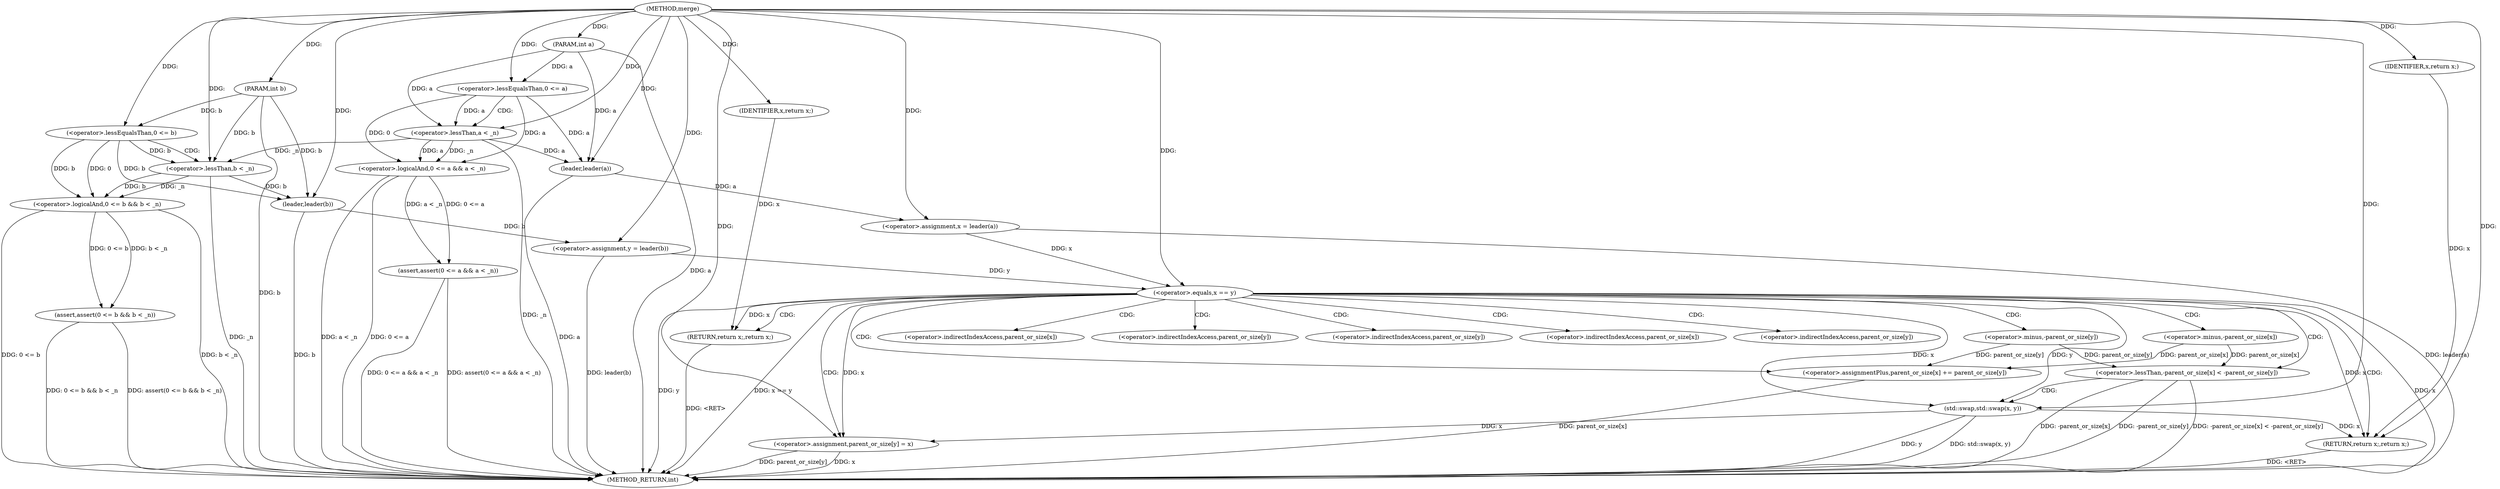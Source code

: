 digraph "merge" {  
"1002841" [label = "(METHOD,merge)" ]
"1002904" [label = "(METHOD_RETURN,int)" ]
"1002842" [label = "(PARAM,int a)" ]
"1002843" [label = "(PARAM,int b)" ]
"1002845" [label = "(assert,assert(0 <= a && a < _n))" ]
"1002853" [label = "(assert,assert(0 <= b && b < _n))" ]
"1002862" [label = "(<operator>.assignment,x = leader(a))" ]
"1002867" [label = "(<operator>.assignment,y = leader(b))" ]
"1002890" [label = "(<operator>.assignmentPlus,parent_or_size[x] += parent_or_size[y])" ]
"1002897" [label = "(<operator>.assignment,parent_or_size[y] = x)" ]
"1002902" [label = "(RETURN,return x;,return x;)" ]
"1002872" [label = "(<operator>.equals,x == y)" ]
"1002875" [label = "(RETURN,return x;,return x;)" ]
"1002878" [label = "(<operator>.lessThan,-parent_or_size[x] < -parent_or_size[y])" ]
"1002887" [label = "(std::swap,std::swap(x, y))" ]
"1002903" [label = "(IDENTIFIER,x,return x;)" ]
"1002846" [label = "(<operator>.logicalAnd,0 <= a && a < _n)" ]
"1002854" [label = "(<operator>.logicalAnd,0 <= b && b < _n)" ]
"1002864" [label = "(leader,leader(a))" ]
"1002869" [label = "(leader,leader(b))" ]
"1002876" [label = "(IDENTIFIER,x,return x;)" ]
"1002847" [label = "(<operator>.lessEqualsThan,0 <= a)" ]
"1002850" [label = "(<operator>.lessThan,a < _n)" ]
"1002855" [label = "(<operator>.lessEqualsThan,0 <= b)" ]
"1002858" [label = "(<operator>.lessThan,b < _n)" ]
"1002879" [label = "(<operator>.minus,-parent_or_size[x])" ]
"1002883" [label = "(<operator>.minus,-parent_or_size[y])" ]
"1002891" [label = "(<operator>.indirectIndexAccess,parent_or_size[x])" ]
"1002894" [label = "(<operator>.indirectIndexAccess,parent_or_size[y])" ]
"1002898" [label = "(<operator>.indirectIndexAccess,parent_or_size[y])" ]
"1002880" [label = "(<operator>.indirectIndexAccess,parent_or_size[x])" ]
"1002884" [label = "(<operator>.indirectIndexAccess,parent_or_size[y])" ]
  "1002875" -> "1002904"  [ label = "DDG: <RET>"] 
  "1002842" -> "1002904"  [ label = "DDG: a"] 
  "1002843" -> "1002904"  [ label = "DDG: b"] 
  "1002846" -> "1002904"  [ label = "DDG: 0 <= a"] 
  "1002850" -> "1002904"  [ label = "DDG: _n"] 
  "1002846" -> "1002904"  [ label = "DDG: a < _n"] 
  "1002845" -> "1002904"  [ label = "DDG: 0 <= a && a < _n"] 
  "1002845" -> "1002904"  [ label = "DDG: assert(0 <= a && a < _n)"] 
  "1002854" -> "1002904"  [ label = "DDG: 0 <= b"] 
  "1002858" -> "1002904"  [ label = "DDG: _n"] 
  "1002854" -> "1002904"  [ label = "DDG: b < _n"] 
  "1002853" -> "1002904"  [ label = "DDG: 0 <= b && b < _n"] 
  "1002853" -> "1002904"  [ label = "DDG: assert(0 <= b && b < _n)"] 
  "1002864" -> "1002904"  [ label = "DDG: a"] 
  "1002862" -> "1002904"  [ label = "DDG: leader(a)"] 
  "1002869" -> "1002904"  [ label = "DDG: b"] 
  "1002867" -> "1002904"  [ label = "DDG: leader(b)"] 
  "1002872" -> "1002904"  [ label = "DDG: x"] 
  "1002872" -> "1002904"  [ label = "DDG: y"] 
  "1002872" -> "1002904"  [ label = "DDG: x == y"] 
  "1002878" -> "1002904"  [ label = "DDG: -parent_or_size[x]"] 
  "1002878" -> "1002904"  [ label = "DDG: -parent_or_size[y]"] 
  "1002878" -> "1002904"  [ label = "DDG: -parent_or_size[x] < -parent_or_size[y]"] 
  "1002887" -> "1002904"  [ label = "DDG: y"] 
  "1002887" -> "1002904"  [ label = "DDG: std::swap(x, y)"] 
  "1002890" -> "1002904"  [ label = "DDG: parent_or_size[x]"] 
  "1002897" -> "1002904"  [ label = "DDG: parent_or_size[y]"] 
  "1002897" -> "1002904"  [ label = "DDG: x"] 
  "1002902" -> "1002904"  [ label = "DDG: <RET>"] 
  "1002841" -> "1002842"  [ label = "DDG: "] 
  "1002841" -> "1002843"  [ label = "DDG: "] 
  "1002864" -> "1002862"  [ label = "DDG: a"] 
  "1002869" -> "1002867"  [ label = "DDG: b"] 
  "1002883" -> "1002890"  [ label = "DDG: parent_or_size[y]"] 
  "1002872" -> "1002897"  [ label = "DDG: x"] 
  "1002887" -> "1002897"  [ label = "DDG: x"] 
  "1002841" -> "1002897"  [ label = "DDG: "] 
  "1002903" -> "1002902"  [ label = "DDG: x"] 
  "1002872" -> "1002902"  [ label = "DDG: x"] 
  "1002887" -> "1002902"  [ label = "DDG: x"] 
  "1002841" -> "1002902"  [ label = "DDG: "] 
  "1002846" -> "1002845"  [ label = "DDG: a < _n"] 
  "1002846" -> "1002845"  [ label = "DDG: 0 <= a"] 
  "1002854" -> "1002853"  [ label = "DDG: 0 <= b"] 
  "1002854" -> "1002853"  [ label = "DDG: b < _n"] 
  "1002841" -> "1002862"  [ label = "DDG: "] 
  "1002841" -> "1002867"  [ label = "DDG: "] 
  "1002876" -> "1002875"  [ label = "DDG: x"] 
  "1002872" -> "1002875"  [ label = "DDG: x"] 
  "1002879" -> "1002890"  [ label = "DDG: parent_or_size[x]"] 
  "1002841" -> "1002903"  [ label = "DDG: "] 
  "1002847" -> "1002846"  [ label = "DDG: a"] 
  "1002847" -> "1002846"  [ label = "DDG: 0"] 
  "1002850" -> "1002846"  [ label = "DDG: _n"] 
  "1002850" -> "1002846"  [ label = "DDG: a"] 
  "1002855" -> "1002854"  [ label = "DDG: b"] 
  "1002855" -> "1002854"  [ label = "DDG: 0"] 
  "1002858" -> "1002854"  [ label = "DDG: _n"] 
  "1002858" -> "1002854"  [ label = "DDG: b"] 
  "1002847" -> "1002864"  [ label = "DDG: a"] 
  "1002850" -> "1002864"  [ label = "DDG: a"] 
  "1002842" -> "1002864"  [ label = "DDG: a"] 
  "1002841" -> "1002864"  [ label = "DDG: "] 
  "1002855" -> "1002869"  [ label = "DDG: b"] 
  "1002858" -> "1002869"  [ label = "DDG: b"] 
  "1002843" -> "1002869"  [ label = "DDG: b"] 
  "1002841" -> "1002869"  [ label = "DDG: "] 
  "1002862" -> "1002872"  [ label = "DDG: x"] 
  "1002841" -> "1002872"  [ label = "DDG: "] 
  "1002867" -> "1002872"  [ label = "DDG: y"] 
  "1002841" -> "1002876"  [ label = "DDG: "] 
  "1002879" -> "1002878"  [ label = "DDG: parent_or_size[x]"] 
  "1002883" -> "1002878"  [ label = "DDG: parent_or_size[y]"] 
  "1002872" -> "1002887"  [ label = "DDG: x"] 
  "1002841" -> "1002887"  [ label = "DDG: "] 
  "1002872" -> "1002887"  [ label = "DDG: y"] 
  "1002841" -> "1002847"  [ label = "DDG: "] 
  "1002842" -> "1002847"  [ label = "DDG: a"] 
  "1002847" -> "1002850"  [ label = "DDG: a"] 
  "1002842" -> "1002850"  [ label = "DDG: a"] 
  "1002841" -> "1002850"  [ label = "DDG: "] 
  "1002841" -> "1002855"  [ label = "DDG: "] 
  "1002843" -> "1002855"  [ label = "DDG: b"] 
  "1002855" -> "1002858"  [ label = "DDG: b"] 
  "1002843" -> "1002858"  [ label = "DDG: b"] 
  "1002841" -> "1002858"  [ label = "DDG: "] 
  "1002850" -> "1002858"  [ label = "DDG: _n"] 
  "1002872" -> "1002894"  [ label = "CDG: "] 
  "1002872" -> "1002880"  [ label = "CDG: "] 
  "1002872" -> "1002883"  [ label = "CDG: "] 
  "1002872" -> "1002875"  [ label = "CDG: "] 
  "1002872" -> "1002898"  [ label = "CDG: "] 
  "1002872" -> "1002879"  [ label = "CDG: "] 
  "1002872" -> "1002878"  [ label = "CDG: "] 
  "1002872" -> "1002890"  [ label = "CDG: "] 
  "1002872" -> "1002897"  [ label = "CDG: "] 
  "1002872" -> "1002891"  [ label = "CDG: "] 
  "1002872" -> "1002884"  [ label = "CDG: "] 
  "1002872" -> "1002902"  [ label = "CDG: "] 
  "1002878" -> "1002887"  [ label = "CDG: "] 
  "1002847" -> "1002850"  [ label = "CDG: "] 
  "1002855" -> "1002858"  [ label = "CDG: "] 
}
